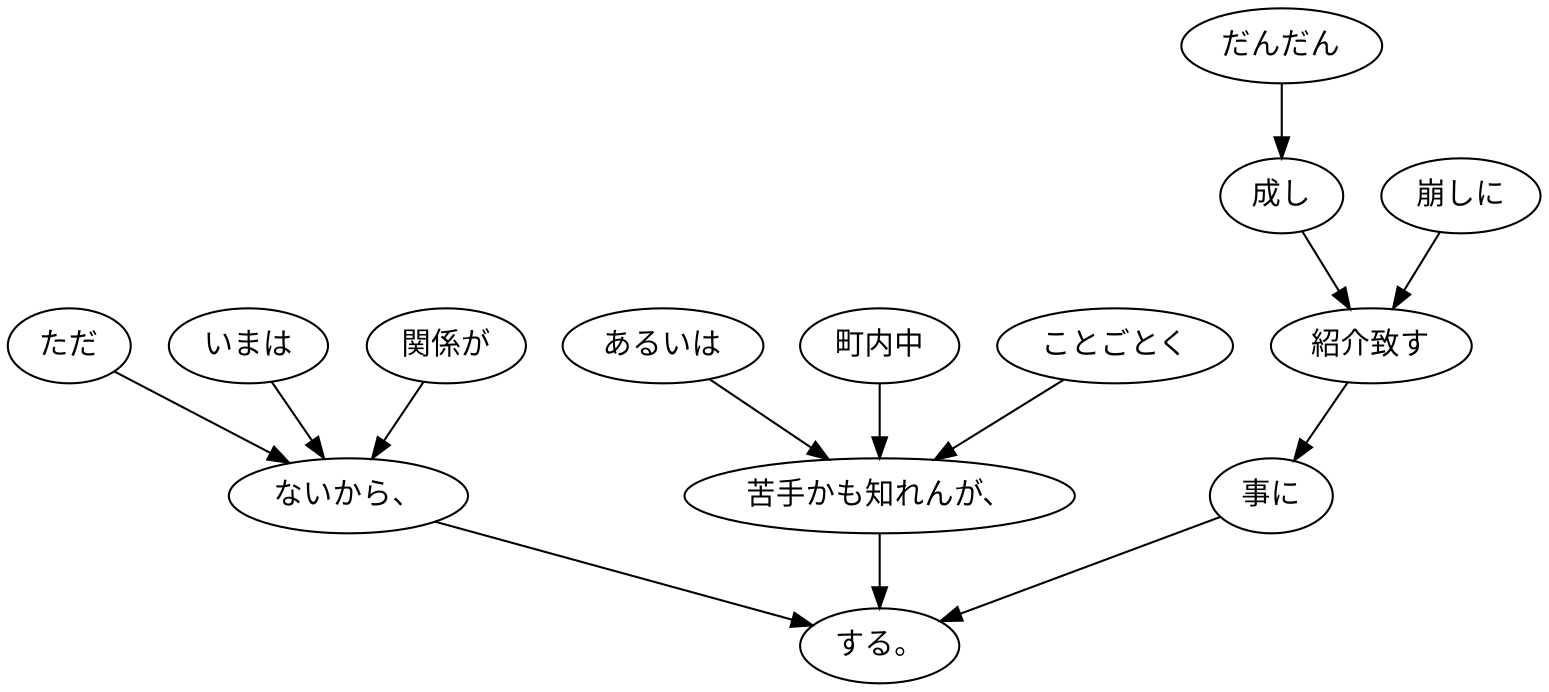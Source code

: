 digraph graph6521 {
	node0 [label="あるいは"];
	node1 [label="町内中"];
	node2 [label="ことごとく"];
	node3 [label="苦手かも知れんが、"];
	node4 [label="ただ"];
	node5 [label="いまは"];
	node6 [label="関係が"];
	node7 [label="ないから、"];
	node8 [label="だんだん"];
	node9 [label="成し"];
	node10 [label="崩しに"];
	node11 [label="紹介致す"];
	node12 [label="事に"];
	node13 [label="する。"];
	node0 -> node3;
	node1 -> node3;
	node2 -> node3;
	node3 -> node13;
	node4 -> node7;
	node5 -> node7;
	node6 -> node7;
	node7 -> node13;
	node8 -> node9;
	node9 -> node11;
	node10 -> node11;
	node11 -> node12;
	node12 -> node13;
}

